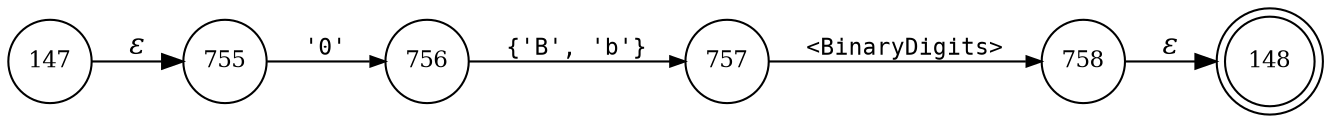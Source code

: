 digraph ATN {
rankdir=LR;
s148[fontsize=11, label="148", shape=doublecircle, fixedsize=true, width=.6];
s147[fontsize=11,label="147", shape=circle, fixedsize=true, width=.55, peripheries=1];
s755[fontsize=11,label="755", shape=circle, fixedsize=true, width=.55, peripheries=1];
s756[fontsize=11,label="756", shape=circle, fixedsize=true, width=.55, peripheries=1];
s757[fontsize=11,label="757", shape=circle, fixedsize=true, width=.55, peripheries=1];
s758[fontsize=11,label="758", shape=circle, fixedsize=true, width=.55, peripheries=1];
s147 -> s755 [fontname="Times-Italic", label="&epsilon;"];
s755 -> s756 [fontsize=11, fontname="Courier", arrowsize=.7, label = "'0'", arrowhead = normal];
s756 -> s757 [fontsize=11, fontname="Courier", arrowsize=.7, label = "{'B', 'b'}", arrowhead = normal];
s757 -> s758 [fontsize=11, fontname="Courier", arrowsize=.7, label = "<BinaryDigits>", arrowhead = normal];
s758 -> s148 [fontname="Times-Italic", label="&epsilon;"];
}